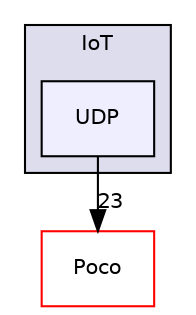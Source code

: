 digraph "AppFrameWork/include/IoT/UDP" {
  compound=true
  node [ fontsize="10", fontname="Helvetica"];
  edge [ labelfontsize="10", labelfontname="Helvetica"];
  subgraph clusterdir_b3cd7bd63d954071f0f0f4c2b9f78ea6 {
    graph [ bgcolor="#ddddee", pencolor="black", label="IoT" fontname="Helvetica", fontsize="10", URL="dir_b3cd7bd63d954071f0f0f4c2b9f78ea6.html"]
  dir_641e689f6d8c9ee98c64be983e0d9ce4 [shape=box, label="UDP", style="filled", fillcolor="#eeeeff", pencolor="black", URL="dir_641e689f6d8c9ee98c64be983e0d9ce4.html"];
  }
  dir_59c12342eddca02fbd00a40f57d0211b [shape=box label="Poco" fillcolor="white" style="filled" color="red" URL="dir_59c12342eddca02fbd00a40f57d0211b.html"];
  dir_641e689f6d8c9ee98c64be983e0d9ce4->dir_59c12342eddca02fbd00a40f57d0211b [headlabel="23", labeldistance=1.5 headhref="dir_000022_000025.html"];
}
